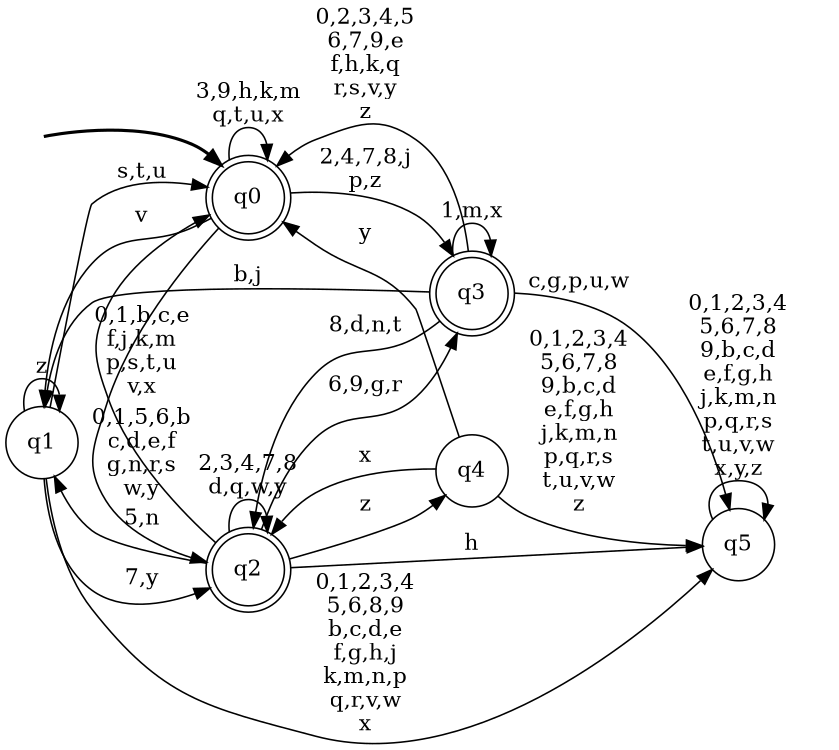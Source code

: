 digraph BlueStar {
__start0 [style = invis, shape = none, label = "", width = 0, height = 0];

rankdir=LR;
size="8,5";

s0 [style="rounded,filled", color="black", fillcolor="white" shape="doublecircle", label="q0"];
s1 [style="filled", color="black", fillcolor="white" shape="circle", label="q1"];
s2 [style="rounded,filled", color="black", fillcolor="white" shape="doublecircle", label="q2"];
s3 [style="rounded,filled", color="black", fillcolor="white" shape="doublecircle", label="q3"];
s4 [style="filled", color="black", fillcolor="white" shape="circle", label="q4"];
s5 [style="filled", color="black", fillcolor="white" shape="circle", label="q5"];
subgraph cluster_main { 
	graph [pad=".75", ranksep="0.15", nodesep="0.15"];
	 style=invis; 
	__start0 -> s0 [penwidth=2];
}
s0 -> s0 [label="3,9,h,k,m\nq,t,u,x"];
s0 -> s1 [label="v"];
s0 -> s2 [label="0,1,5,6,b\nc,d,e,f\ng,n,r,s\nw,y"];
s0 -> s3 [label="2,4,7,8,j\np,z"];
s1 -> s0 [label="s,t,u"];
s1 -> s1 [label="z"];
s1 -> s2 [label="7,y"];
s1 -> s5 [label="0,1,2,3,4\n5,6,8,9\nb,c,d,e\nf,g,h,j\nk,m,n,p\nq,r,v,w\nx"];
s2 -> s0 [label="0,1,b,c,e\nf,j,k,m\np,s,t,u\nv,x"];
s2 -> s1 [label="5,n"];
s2 -> s2 [label="2,3,4,7,8\nd,q,w,y"];
s2 -> s3 [label="6,9,g,r"];
s2 -> s4 [label="z"];
s2 -> s5 [label="h"];
s3 -> s0 [label="0,2,3,4,5\n6,7,9,e\nf,h,k,q\nr,s,v,y\nz"];
s3 -> s1 [label="b,j"];
s3 -> s2 [label="8,d,n,t"];
s3 -> s3 [label="1,m,x"];
s3 -> s5 [label="c,g,p,u,w"];
s4 -> s0 [label="y"];
s4 -> s2 [label="x"];
s4 -> s5 [label="0,1,2,3,4\n5,6,7,8\n9,b,c,d\ne,f,g,h\nj,k,m,n\np,q,r,s\nt,u,v,w\nz"];
s5 -> s5 [label="0,1,2,3,4\n5,6,7,8\n9,b,c,d\ne,f,g,h\nj,k,m,n\np,q,r,s\nt,u,v,w\nx,y,z"];

}